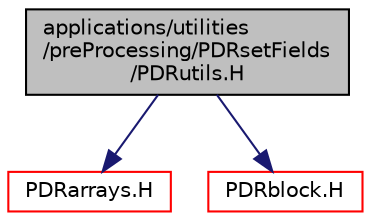 digraph "applications/utilities/preProcessing/PDRsetFields/PDRutils.H"
{
  bgcolor="transparent";
  edge [fontname="Helvetica",fontsize="10",labelfontname="Helvetica",labelfontsize="10"];
  node [fontname="Helvetica",fontsize="10",shape=record];
  Node1 [label="applications/utilities\l/preProcessing/PDRsetFields\l/PDRutils.H",height=0.2,width=0.4,color="black", fillcolor="grey75", style="filled" fontcolor="black"];
  Node1 -> Node2 [color="midnightblue",fontsize="10",style="solid",fontname="Helvetica"];
  Node2 [label="PDRarrays.H",height=0.2,width=0.4,color="red",URL="$PDRarrays_8H.html"];
  Node1 -> Node3 [color="midnightblue",fontsize="10",style="solid",fontname="Helvetica"];
  Node3 [label="PDRblock.H",height=0.2,width=0.4,color="red",URL="$PDRblock_8H.html"];
}
